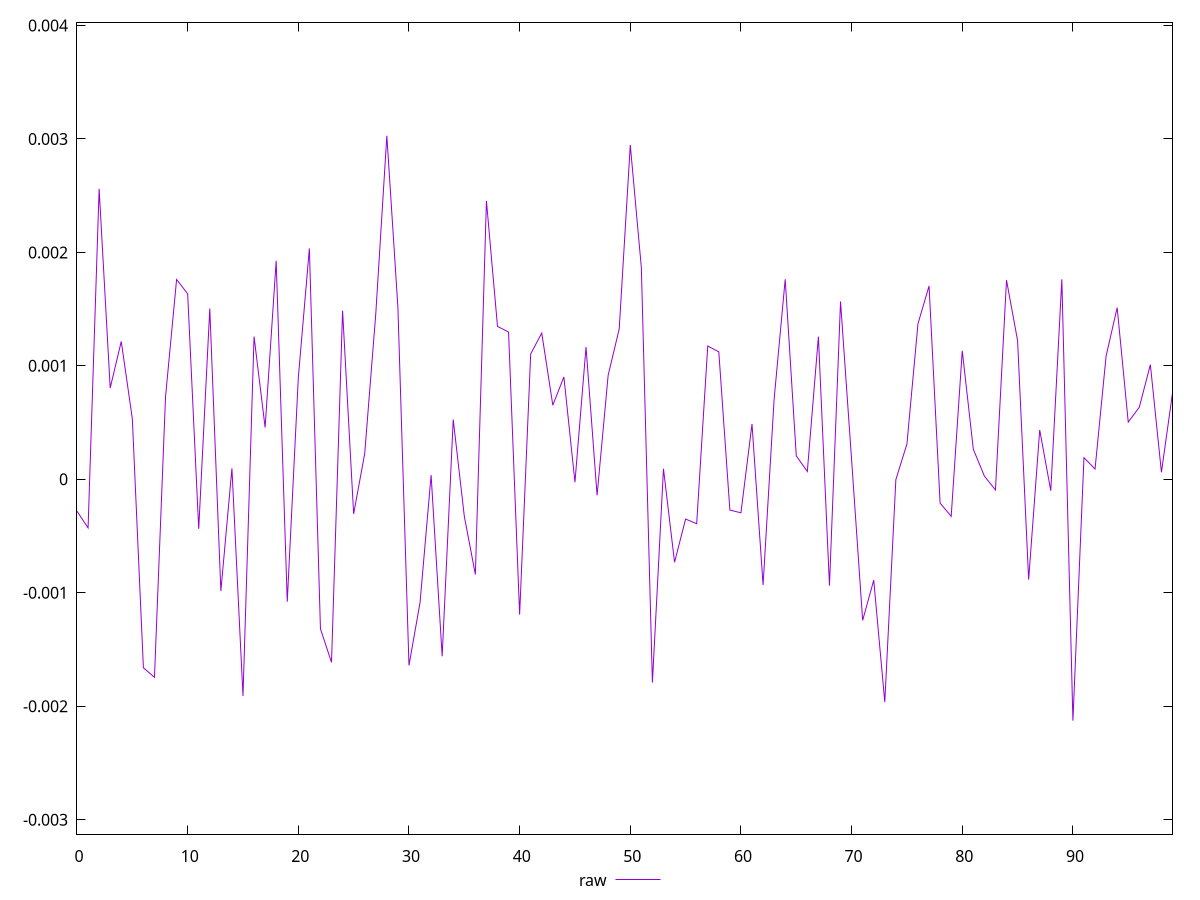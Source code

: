 reset

$raw <<EOF
0 -0.00028097679786109913
1 -0.0004283473255210983
2 0.0025604911845213607
3 0.0008051163929661425
4 0.0012156142526802678
5 0.0005333117823470577
6 -0.0016611735305008433
7 -0.0017451707968866238
8 0.0007265141872844048
9 0.0017612450356366222
10 0.0016350940889411573
11 -0.00043674923355858247
12 0.0015051856739867028
13 -0.0009851480844315314
14 0.00009645451278654434
15 -0.001909516987753477
16 0.0012579430427772
17 0.00045702617374431887
18 0.001925778606065455
19 -0.0010790562682148595
20 0.0008949073807988333
21 0.0020346734933231227
22 -0.001317887268936078
23 -0.0016136262567021525
24 0.001486777458287824
25 -0.00030493383840132863
26 0.0002268176014071636
27 0.0014574916685517949
28 0.0030284619315630703
29 0.001515400449105446
30 -0.00164063437389196
31 -0.0010865656211579014
32 0.000037345469942224745
33 -0.0015593725233957177
34 0.000527068209388043
35 -0.00032514761336507913
36 -0.0008385863257054371
37 0.0024544795300470348
38 0.001347621511109109
39 0.0012984131878598063
40 -0.0011920316486317964
41 0.0011053889933987586
42 0.0012891671695108783
43 0.0006532414996170794
44 0.000902811287847901
45 -0.00002554888687010292
46 0.0011658405815827982
47 -0.00014065442981144936
48 0.000917531303489579
49 0.001325603100117355
50 0.002946390319741568
51 0.0018658889057675593
52 -0.0017912770317077028
53 0.00009289261796153992
54 -0.0007306806925959234
55 -0.0003501582159615074
56 -0.0003914956034280876
57 0.0011749788926762384
58 0.0011234632161848384
59 -0.00027099145411749084
60 -0.0002951420995055677
61 0.00048715487945981005
62 -0.0009318820990340856
63 0.0007082254125891412
64 0.0017632225509948004
65 0.00020692446950843556
66 0.00006895408824857853
67 0.0012576130402811058
68 -0.00093735930537019
69 0.0015674657204029546
70 0.00017268901122812012
71 -0.0012434675948827221
72 -0.0008890248639000148
73 -0.00196386726589302
74 -0.000002760171172014815
75 0.0003115620866262701
76 0.0013715614961664804
77 0.0017040407942014316
78 -0.00020978954885809723
79 -0.0003262024585190537
80 0.0011327424835264415
81 0.0002654517377748072
82 0.000028438769391154456
83 -0.00009368176759659466
84 0.0017551054746103424
85 0.0012234020217591307
86 -0.0008841457201070888
87 0.0004349767172897573
88 -0.00010042848674511688
89 0.0017623359903290398
90 -0.002127513098491374
91 0.00019081993436984937
92 0.0000906000956325504
93 0.0010864058661133847
94 0.00151351676604162
95 0.0005044380873591293
96 0.0006352733809354963
97 0.0010103586824965049
98 0.00006226695477161687
99 0.000760306614469882
EOF

set key outside below
set xrange [0:99]
set yrange [-0.003127513098491374:0.00402846193156307]
set trange [-0.003127513098491374:0.00402846193156307]
set terminal svg size 640, 500 enhanced background rgb 'white'
set output "report/report_00029_2021-02-24T13-36-40.390Z/meta/pScore-difference/samples/astro/raw/values.svg"

plot $raw title "raw" with line

reset
